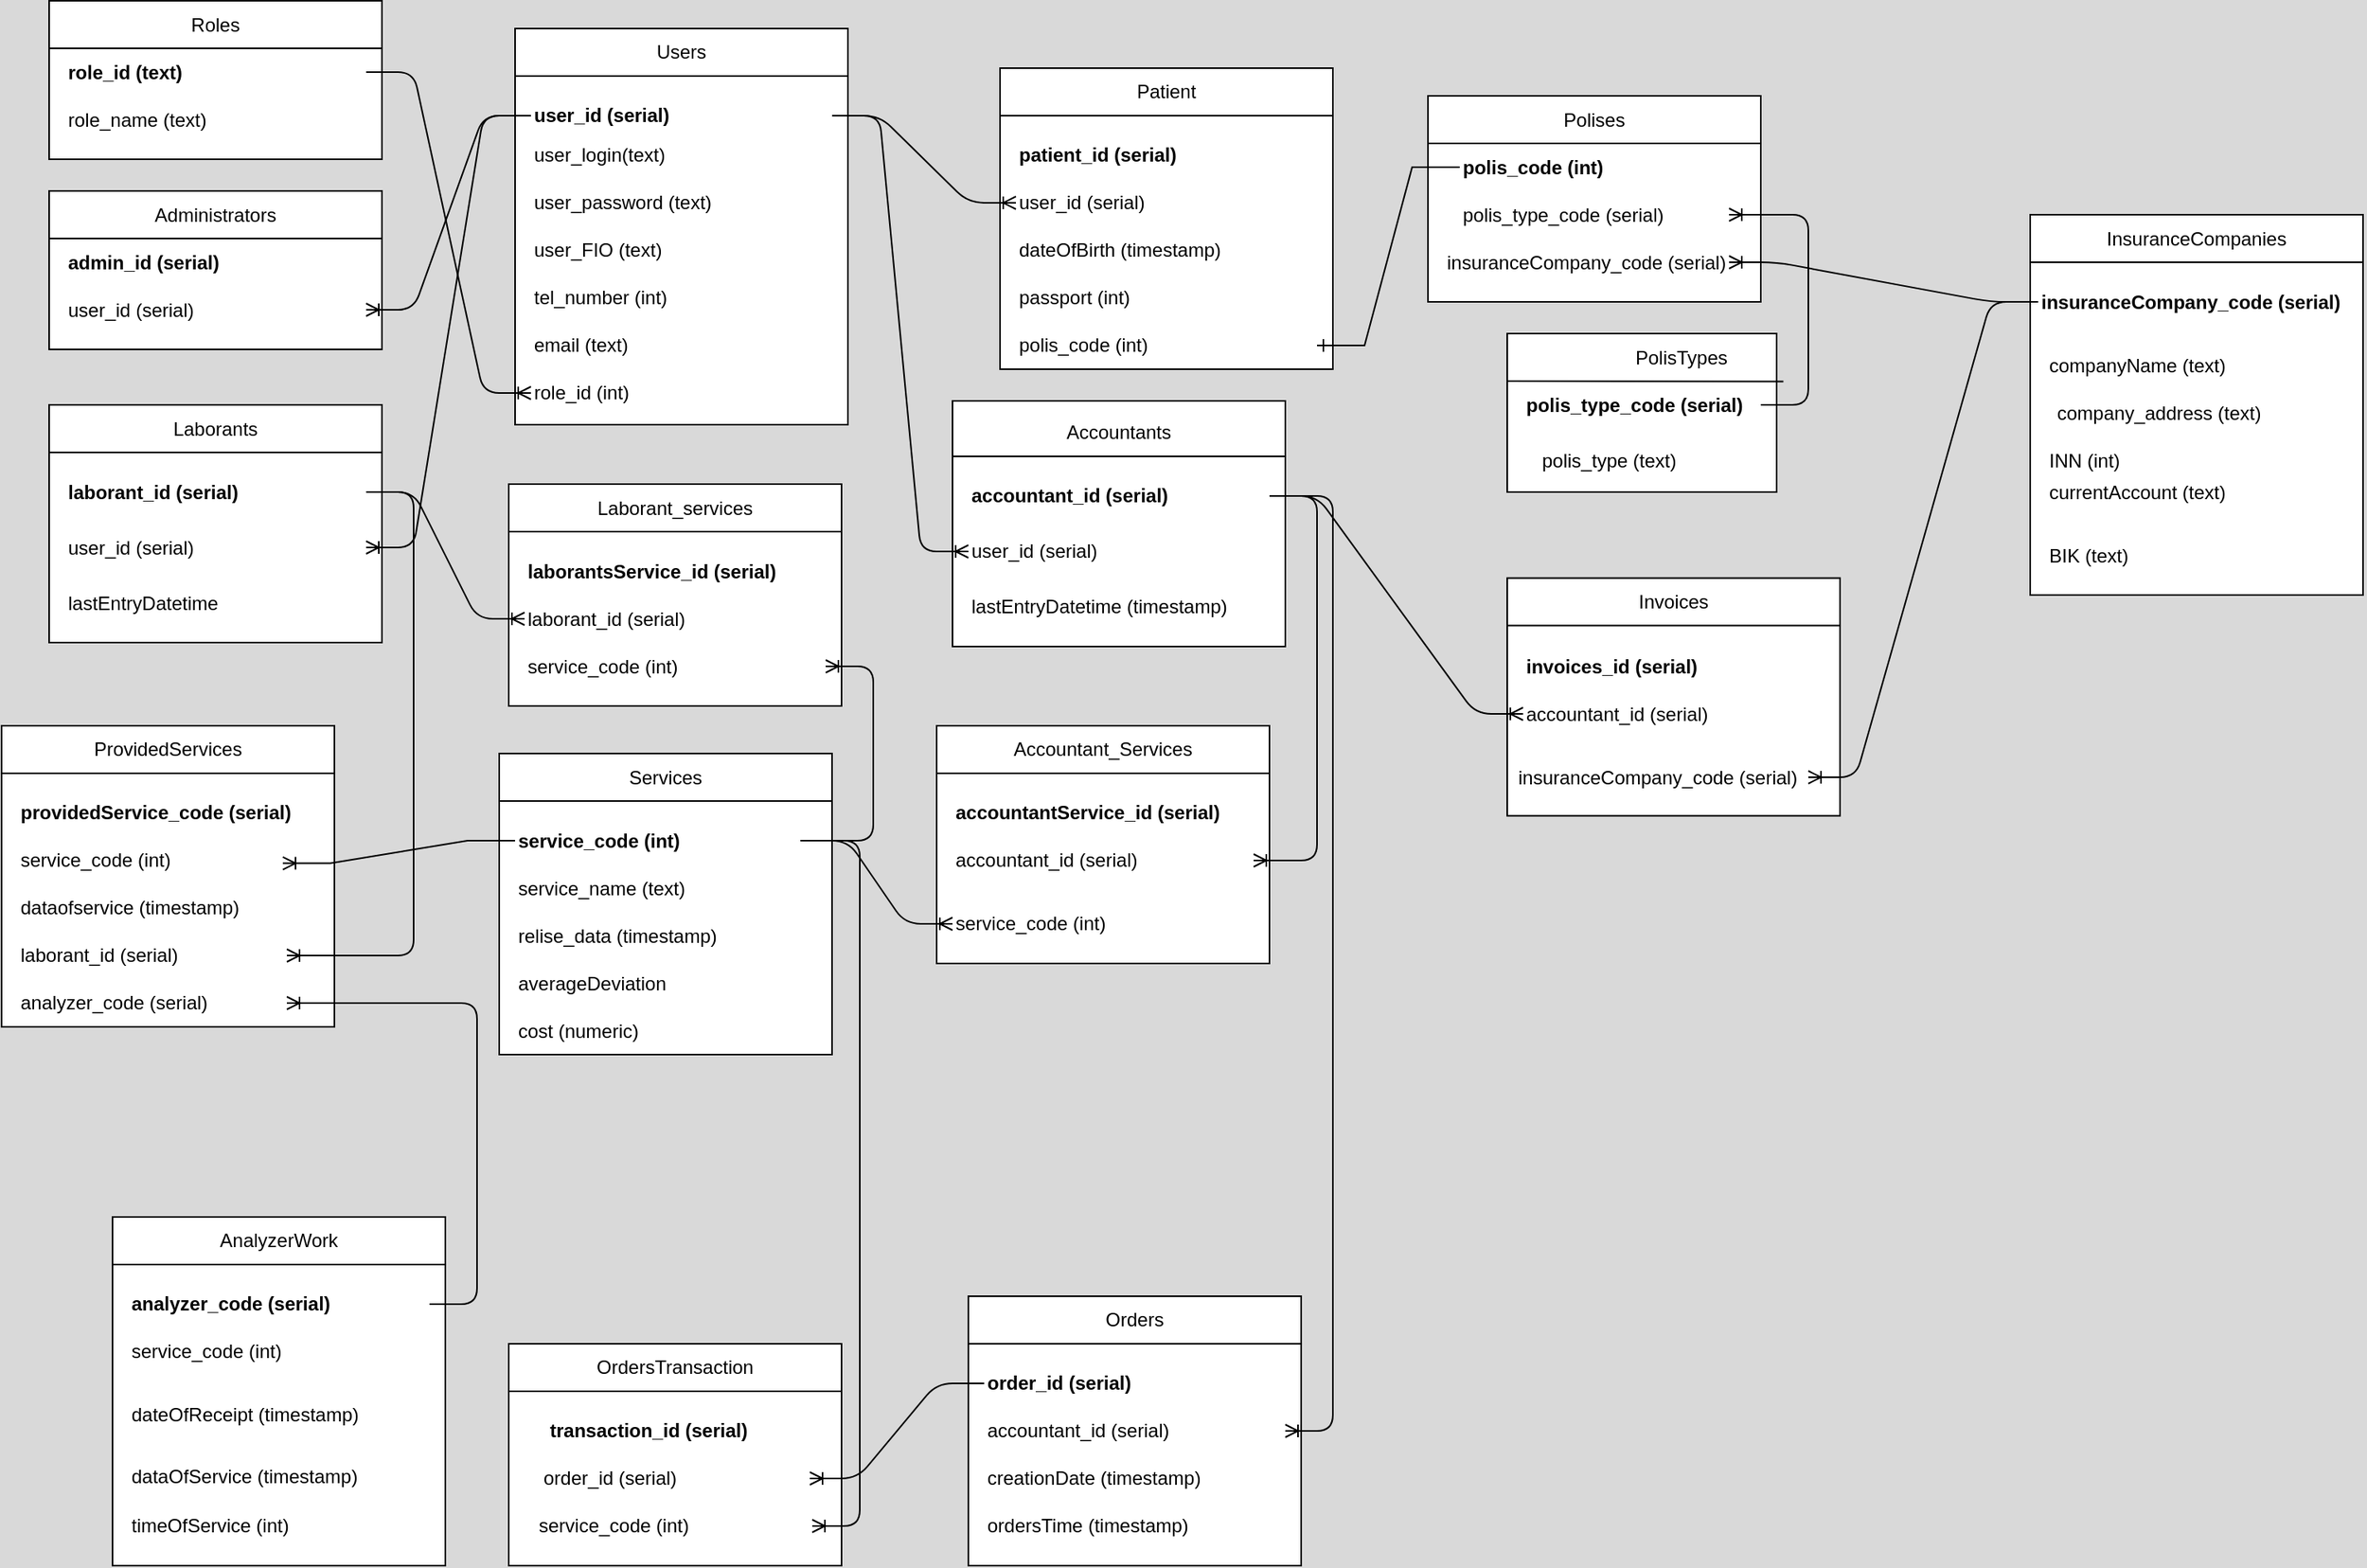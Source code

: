<mxfile version="24.8.0">
  <diagram name="Страница — 1" id="EjCSLHkqZ8Gr7GZIRiUM">
    <mxGraphModel dx="2093" dy="1782" grid="1" gridSize="10" guides="1" tooltips="1" connect="1" arrows="1" fold="1" page="1" pageScale="1" pageWidth="827" pageHeight="1169" background="#D9D9D9" math="0" shadow="0">
      <root>
        <mxCell id="0" />
        <mxCell id="1" parent="0" />
        <mxCell id="ssqMvPT_EmWD87mpk3u1-13" value="" style="rounded=0;whiteSpace=wrap;html=1;labelBackgroundColor=none;" parent="1" vertex="1">
          <mxGeometry x="344" y="270" width="210" height="250" as="geometry" />
        </mxCell>
        <mxCell id="ssqMvPT_EmWD87mpk3u1-14" value="&lt;b&gt;user_id (serial)&lt;/b&gt;" style="text;strokeColor=none;align=left;fillColor=none;html=1;verticalAlign=middle;whiteSpace=wrap;rounded=0;labelBackgroundColor=none;" parent="1" vertex="1">
          <mxGeometry x="354" y="310" width="190" height="30" as="geometry" />
        </mxCell>
        <mxCell id="ssqMvPT_EmWD87mpk3u1-15" value="Users" style="text;strokeColor=none;align=center;fillColor=none;html=1;verticalAlign=middle;whiteSpace=wrap;rounded=0;labelBackgroundColor=none;" parent="1" vertex="1">
          <mxGeometry x="344" y="270" width="210" height="30" as="geometry" />
        </mxCell>
        <mxCell id="ssqMvPT_EmWD87mpk3u1-16" value="user_FIO (text)" style="text;strokeColor=none;align=left;fillColor=none;html=1;verticalAlign=middle;whiteSpace=wrap;rounded=0;labelBackgroundColor=none;" parent="1" vertex="1">
          <mxGeometry x="354" y="395" width="190" height="30" as="geometry" />
        </mxCell>
        <mxCell id="ssqMvPT_EmWD87mpk3u1-18" value="" style="endArrow=none;html=1;rounded=0;exitX=0;exitY=1;exitDx=0;exitDy=0;entryX=1;entryY=1;entryDx=0;entryDy=0;labelBackgroundColor=none;fontColor=default;" parent="1" source="ssqMvPT_EmWD87mpk3u1-15" target="ssqMvPT_EmWD87mpk3u1-15" edge="1">
          <mxGeometry width="50" height="50" relative="1" as="geometry">
            <mxPoint x="424" y="330" as="sourcePoint" />
            <mxPoint x="474" y="280" as="targetPoint" />
          </mxGeometry>
        </mxCell>
        <mxCell id="ssqMvPT_EmWD87mpk3u1-19" value="tel_number (int)" style="text;strokeColor=none;align=left;fillColor=none;html=1;verticalAlign=middle;whiteSpace=wrap;rounded=0;labelBackgroundColor=none;" parent="1" vertex="1">
          <mxGeometry x="354" y="425" width="190" height="30" as="geometry" />
        </mxCell>
        <mxCell id="ssqMvPT_EmWD87mpk3u1-20" value="email (text)" style="text;strokeColor=none;align=left;fillColor=none;html=1;verticalAlign=middle;whiteSpace=wrap;rounded=0;labelBackgroundColor=none;" parent="1" vertex="1">
          <mxGeometry x="354" y="455" width="190" height="30" as="geometry" />
        </mxCell>
        <mxCell id="ssqMvPT_EmWD87mpk3u1-21" value="user_password (text)" style="text;strokeColor=none;align=left;fillColor=none;html=1;verticalAlign=middle;whiteSpace=wrap;rounded=0;labelBackgroundColor=none;" parent="1" vertex="1">
          <mxGeometry x="354" y="364.5" width="190" height="30" as="geometry" />
        </mxCell>
        <mxCell id="ssqMvPT_EmWD87mpk3u1-22" value="role_id (int)" style="text;strokeColor=none;align=left;fillColor=none;html=1;verticalAlign=middle;whiteSpace=wrap;rounded=0;labelBackgroundColor=none;" parent="1" vertex="1">
          <mxGeometry x="354" y="485" width="190" height="30" as="geometry" />
        </mxCell>
        <mxCell id="ssqMvPT_EmWD87mpk3u1-40" value="" style="rounded=0;whiteSpace=wrap;html=1;labelBackgroundColor=none;" parent="1" vertex="1">
          <mxGeometry x="50" y="372.5" width="210" height="100" as="geometry" />
        </mxCell>
        <mxCell id="ssqMvPT_EmWD87mpk3u1-41" value="&lt;b&gt;admin_id (serial)&lt;/b&gt;" style="text;strokeColor=none;align=left;fillColor=none;html=1;verticalAlign=middle;whiteSpace=wrap;rounded=0;labelBackgroundColor=none;" parent="1" vertex="1">
          <mxGeometry x="60" y="402.5" width="190" height="30" as="geometry" />
        </mxCell>
        <mxCell id="ssqMvPT_EmWD87mpk3u1-42" value="Administrators" style="text;strokeColor=none;align=center;fillColor=none;html=1;verticalAlign=middle;whiteSpace=wrap;rounded=0;labelBackgroundColor=none;" parent="1" vertex="1">
          <mxGeometry x="50" y="372.5" width="210" height="30" as="geometry" />
        </mxCell>
        <mxCell id="ssqMvPT_EmWD87mpk3u1-43" value="" style="endArrow=none;html=1;rounded=0;exitX=0;exitY=1;exitDx=0;exitDy=0;entryX=1;entryY=1;entryDx=0;entryDy=0;labelBackgroundColor=none;fontColor=default;" parent="1" source="ssqMvPT_EmWD87mpk3u1-42" target="ssqMvPT_EmWD87mpk3u1-42" edge="1">
          <mxGeometry width="50" height="50" relative="1" as="geometry">
            <mxPoint x="130" y="432.5" as="sourcePoint" />
            <mxPoint x="180" y="382.5" as="targetPoint" />
          </mxGeometry>
        </mxCell>
        <mxCell id="ssqMvPT_EmWD87mpk3u1-47" value="" style="rounded=0;whiteSpace=wrap;html=1;labelBackgroundColor=none;" parent="1" vertex="1">
          <mxGeometry x="920" y="312.5" width="210" height="130" as="geometry" />
        </mxCell>
        <mxCell id="ssqMvPT_EmWD87mpk3u1-48" value="&lt;b&gt;polis_code (int)&lt;/b&gt;" style="text;strokeColor=none;align=left;fillColor=none;html=1;verticalAlign=middle;whiteSpace=wrap;rounded=0;labelBackgroundColor=none;" parent="1" vertex="1">
          <mxGeometry x="940" y="342.5" width="190" height="30" as="geometry" />
        </mxCell>
        <mxCell id="ssqMvPT_EmWD87mpk3u1-49" value="Polises" style="text;strokeColor=none;align=center;fillColor=none;html=1;verticalAlign=middle;whiteSpace=wrap;rounded=0;labelBackgroundColor=none;" parent="1" vertex="1">
          <mxGeometry x="920" y="312.5" width="210" height="30" as="geometry" />
        </mxCell>
        <mxCell id="ssqMvPT_EmWD87mpk3u1-50" value="" style="endArrow=none;html=1;rounded=0;exitX=0;exitY=1;exitDx=0;exitDy=0;entryX=1;entryY=1;entryDx=0;entryDy=0;labelBackgroundColor=none;fontColor=default;" parent="1" edge="1">
          <mxGeometry width="50" height="50" relative="1" as="geometry">
            <mxPoint x="920" y="342.5" as="sourcePoint" />
            <mxPoint x="1130" y="342.5" as="targetPoint" />
          </mxGeometry>
        </mxCell>
        <mxCell id="ssqMvPT_EmWD87mpk3u1-51" value="polis_type_code (serial)" style="text;strokeColor=none;align=left;fillColor=none;html=1;verticalAlign=middle;whiteSpace=wrap;rounded=0;labelBackgroundColor=none;" parent="1" vertex="1">
          <mxGeometry x="940" y="372.5" width="170" height="30" as="geometry" />
        </mxCell>
        <mxCell id="ssqMvPT_EmWD87mpk3u1-52" value="insuranceCompany_code (serial)" style="text;strokeColor=none;align=left;fillColor=none;html=1;verticalAlign=middle;whiteSpace=wrap;rounded=0;labelBackgroundColor=none;" parent="1" vertex="1">
          <mxGeometry x="930" y="402.5" width="180" height="30" as="geometry" />
        </mxCell>
        <mxCell id="ssqMvPT_EmWD87mpk3u1-54" value="" style="rounded=0;whiteSpace=wrap;html=1;labelBackgroundColor=none;" parent="1" vertex="1">
          <mxGeometry x="970" y="462.5" width="170" height="100" as="geometry" />
        </mxCell>
        <mxCell id="ssqMvPT_EmWD87mpk3u1-55" value="PolisTypes" style="text;strokeColor=none;align=center;fillColor=none;html=1;verticalAlign=middle;whiteSpace=wrap;rounded=0;labelBackgroundColor=none;" parent="1" vertex="1">
          <mxGeometry x="970" y="462.5" width="220" height="30" as="geometry" />
        </mxCell>
        <mxCell id="ssqMvPT_EmWD87mpk3u1-56" value="" style="endArrow=none;html=1;rounded=0;exitX=0;exitY=1;exitDx=0;exitDy=0;entryX=0.792;entryY=1.009;entryDx=0;entryDy=0;labelBackgroundColor=none;fontColor=default;entryPerimeter=0;" parent="1" target="ssqMvPT_EmWD87mpk3u1-55" edge="1">
          <mxGeometry width="50" height="50" relative="1" as="geometry">
            <mxPoint x="970" y="492.5" as="sourcePoint" />
            <mxPoint x="1180" y="492.5" as="targetPoint" />
          </mxGeometry>
        </mxCell>
        <mxCell id="ssqMvPT_EmWD87mpk3u1-57" value="&lt;b&gt;polis_type_code (serial)&lt;/b&gt;" style="text;strokeColor=none;align=left;fillColor=none;html=1;verticalAlign=middle;whiteSpace=wrap;rounded=0;labelBackgroundColor=none;" parent="1" vertex="1">
          <mxGeometry x="980" y="492.5" width="150" height="30" as="geometry" />
        </mxCell>
        <mxCell id="ssqMvPT_EmWD87mpk3u1-58" value="polis_type (text)" style="text;strokeColor=none;align=left;fillColor=none;html=1;verticalAlign=middle;whiteSpace=wrap;rounded=0;labelBackgroundColor=none;" parent="1" vertex="1">
          <mxGeometry x="990" y="527.5" width="140" height="30" as="geometry" />
        </mxCell>
        <mxCell id="ssqMvPT_EmWD87mpk3u1-59" value="" style="rounded=0;whiteSpace=wrap;html=1;labelBackgroundColor=none;" parent="1" vertex="1">
          <mxGeometry x="1300" y="387.5" width="210" height="240" as="geometry" />
        </mxCell>
        <mxCell id="ssqMvPT_EmWD87mpk3u1-60" value="InsuranceCompanies" style="text;strokeColor=none;align=center;fillColor=none;html=1;verticalAlign=middle;whiteSpace=wrap;rounded=0;labelBackgroundColor=none;" parent="1" vertex="1">
          <mxGeometry x="1300" y="387.5" width="210" height="30" as="geometry" />
        </mxCell>
        <mxCell id="ssqMvPT_EmWD87mpk3u1-61" value="" style="endArrow=none;html=1;rounded=0;exitX=0;exitY=1;exitDx=0;exitDy=0;entryX=1;entryY=1;entryDx=0;entryDy=0;labelBackgroundColor=none;fontColor=default;" parent="1" edge="1">
          <mxGeometry width="50" height="50" relative="1" as="geometry">
            <mxPoint x="1300" y="417.5" as="sourcePoint" />
            <mxPoint x="1510" y="417.5" as="targetPoint" />
          </mxGeometry>
        </mxCell>
        <mxCell id="ssqMvPT_EmWD87mpk3u1-62" value="&lt;b&gt;insuranceCompany_code (serial)&lt;/b&gt;" style="text;strokeColor=none;align=left;fillColor=none;html=1;verticalAlign=middle;whiteSpace=wrap;rounded=0;labelBackgroundColor=none;" parent="1" vertex="1">
          <mxGeometry x="1305" y="427.5" width="200" height="30" as="geometry" />
        </mxCell>
        <mxCell id="ssqMvPT_EmWD87mpk3u1-63" value="companyName&amp;nbsp;(text)" style="text;strokeColor=none;align=left;fillColor=none;html=1;verticalAlign=middle;whiteSpace=wrap;rounded=0;labelBackgroundColor=none;" parent="1" vertex="1">
          <mxGeometry x="1310" y="467.5" width="190" height="30" as="geometry" />
        </mxCell>
        <mxCell id="ssqMvPT_EmWD87mpk3u1-64" value="company_address&amp;nbsp;(text)" style="text;strokeColor=none;align=left;fillColor=none;html=1;verticalAlign=middle;whiteSpace=wrap;rounded=0;labelBackgroundColor=none;" parent="1" vertex="1">
          <mxGeometry x="1315" y="497.5" width="190" height="30" as="geometry" />
        </mxCell>
        <mxCell id="ssqMvPT_EmWD87mpk3u1-65" value="INN&amp;nbsp;(int)" style="text;strokeColor=none;align=left;fillColor=none;html=1;verticalAlign=middle;whiteSpace=wrap;rounded=0;labelBackgroundColor=none;" parent="1" vertex="1">
          <mxGeometry x="1310" y="527.5" width="190" height="30" as="geometry" />
        </mxCell>
        <mxCell id="ssqMvPT_EmWD87mpk3u1-66" value="currentAccount (text)" style="text;strokeColor=none;align=left;fillColor=none;html=1;verticalAlign=middle;whiteSpace=wrap;rounded=0;labelBackgroundColor=none;" parent="1" vertex="1">
          <mxGeometry x="1310" y="547.5" width="190" height="30" as="geometry" />
        </mxCell>
        <mxCell id="ssqMvPT_EmWD87mpk3u1-67" value="BIK&amp;nbsp;(text)" style="text;strokeColor=none;align=left;fillColor=none;html=1;verticalAlign=middle;whiteSpace=wrap;rounded=0;labelBackgroundColor=none;" parent="1" vertex="1">
          <mxGeometry x="1310" y="587.5" width="190" height="30" as="geometry" />
        </mxCell>
        <mxCell id="ssqMvPT_EmWD87mpk3u1-68" value="" style="rounded=0;whiteSpace=wrap;html=1;labelBackgroundColor=none;" parent="1" vertex="1">
          <mxGeometry x="90" y="1020" width="210" height="220" as="geometry" />
        </mxCell>
        <mxCell id="ssqMvPT_EmWD87mpk3u1-69" value="AnalyzerWork" style="text;strokeColor=none;align=center;fillColor=none;html=1;verticalAlign=middle;whiteSpace=wrap;rounded=0;labelBackgroundColor=none;" parent="1" vertex="1">
          <mxGeometry x="90" y="1020" width="210" height="30" as="geometry" />
        </mxCell>
        <mxCell id="ssqMvPT_EmWD87mpk3u1-70" value="" style="endArrow=none;html=1;rounded=0;exitX=0;exitY=1;exitDx=0;exitDy=0;entryX=1;entryY=1;entryDx=0;entryDy=0;labelBackgroundColor=none;fontColor=default;" parent="1" edge="1">
          <mxGeometry width="50" height="50" relative="1" as="geometry">
            <mxPoint x="90.0" y="1050" as="sourcePoint" />
            <mxPoint x="300" y="1050" as="targetPoint" />
          </mxGeometry>
        </mxCell>
        <mxCell id="ssqMvPT_EmWD87mpk3u1-71" value="&lt;b&gt;analyzer_code&amp;nbsp;(serial)&lt;/b&gt;" style="text;strokeColor=none;align=left;fillColor=none;html=1;verticalAlign=middle;whiteSpace=wrap;rounded=0;labelBackgroundColor=none;" parent="1" vertex="1">
          <mxGeometry x="100" y="1060" width="190" height="30" as="geometry" />
        </mxCell>
        <mxCell id="ssqMvPT_EmWD87mpk3u1-73" value="dateOfReceipt (timestamp)" style="text;strokeColor=none;align=left;fillColor=none;html=1;verticalAlign=middle;whiteSpace=wrap;rounded=0;labelBackgroundColor=none;" parent="1" vertex="1">
          <mxGeometry x="100" y="1130" width="190" height="30" as="geometry" />
        </mxCell>
        <mxCell id="ssqMvPT_EmWD87mpk3u1-74" value="dataOfService (timestamp)" style="text;strokeColor=none;align=left;fillColor=none;html=1;verticalAlign=middle;whiteSpace=wrap;rounded=0;labelBackgroundColor=none;" parent="1" vertex="1">
          <mxGeometry x="100" y="1169" width="190" height="30" as="geometry" />
        </mxCell>
        <mxCell id="ssqMvPT_EmWD87mpk3u1-75" value="timeOfService (int)" style="text;strokeColor=none;align=left;fillColor=none;html=1;verticalAlign=middle;whiteSpace=wrap;rounded=0;labelBackgroundColor=none;" parent="1" vertex="1">
          <mxGeometry x="100" y="1200" width="190" height="30" as="geometry" />
        </mxCell>
        <mxCell id="ssqMvPT_EmWD87mpk3u1-77" value="" style="rounded=0;whiteSpace=wrap;html=1;labelBackgroundColor=none;" parent="1" vertex="1">
          <mxGeometry x="50" y="507.5" width="210" height="150" as="geometry" />
        </mxCell>
        <mxCell id="ssqMvPT_EmWD87mpk3u1-78" value="Laborants" style="text;strokeColor=none;align=center;fillColor=none;html=1;verticalAlign=middle;whiteSpace=wrap;rounded=0;labelBackgroundColor=none;" parent="1" vertex="1">
          <mxGeometry x="50" y="507.5" width="210" height="30" as="geometry" />
        </mxCell>
        <mxCell id="ssqMvPT_EmWD87mpk3u1-79" value="" style="endArrow=none;html=1;rounded=0;exitX=0;exitY=1;exitDx=0;exitDy=0;entryX=1;entryY=1;entryDx=0;entryDy=0;labelBackgroundColor=none;fontColor=default;" parent="1" edge="1">
          <mxGeometry width="50" height="50" relative="1" as="geometry">
            <mxPoint x="50.0" y="537.5" as="sourcePoint" />
            <mxPoint x="260.0" y="537.5" as="targetPoint" />
          </mxGeometry>
        </mxCell>
        <mxCell id="ssqMvPT_EmWD87mpk3u1-80" value="user_id (serial)" style="text;strokeColor=none;align=left;fillColor=none;html=1;verticalAlign=middle;whiteSpace=wrap;rounded=0;labelBackgroundColor=none;" parent="1" vertex="1">
          <mxGeometry x="60" y="582.5" width="190" height="30" as="geometry" />
        </mxCell>
        <mxCell id="ssqMvPT_EmWD87mpk3u1-81" value="lastEntryDatetime" style="text;strokeColor=none;align=left;fillColor=none;html=1;verticalAlign=middle;whiteSpace=wrap;rounded=0;labelBackgroundColor=none;" parent="1" vertex="1">
          <mxGeometry x="60" y="617.5" width="190" height="30" as="geometry" />
        </mxCell>
        <mxCell id="ssqMvPT_EmWD87mpk3u1-85" value="&lt;b&gt;laborant_id (serial)&lt;/b&gt;" style="text;strokeColor=none;align=left;fillColor=none;html=1;verticalAlign=middle;whiteSpace=wrap;rounded=0;labelBackgroundColor=none;" parent="1" vertex="1">
          <mxGeometry x="60" y="547.5" width="190" height="30" as="geometry" />
        </mxCell>
        <mxCell id="ssqMvPT_EmWD87mpk3u1-86" value="" style="rounded=0;whiteSpace=wrap;html=1;labelBackgroundColor=none;" parent="1" vertex="1">
          <mxGeometry x="650" y="295" width="210" height="190" as="geometry" />
        </mxCell>
        <mxCell id="ssqMvPT_EmWD87mpk3u1-87" value="user_id (serial)" style="text;strokeColor=none;align=left;fillColor=none;html=1;verticalAlign=middle;whiteSpace=wrap;rounded=0;labelBackgroundColor=none;" parent="1" vertex="1">
          <mxGeometry x="660" y="365" width="190" height="30" as="geometry" />
        </mxCell>
        <mxCell id="ssqMvPT_EmWD87mpk3u1-88" value="Patient" style="text;strokeColor=none;align=center;fillColor=none;html=1;verticalAlign=middle;whiteSpace=wrap;rounded=0;labelBackgroundColor=none;" parent="1" vertex="1">
          <mxGeometry x="650" y="295" width="210" height="30" as="geometry" />
        </mxCell>
        <mxCell id="ssqMvPT_EmWD87mpk3u1-89" value="" style="endArrow=none;html=1;rounded=0;exitX=0;exitY=1;exitDx=0;exitDy=0;entryX=1;entryY=1;entryDx=0;entryDy=0;labelBackgroundColor=none;fontColor=default;" parent="1" source="ssqMvPT_EmWD87mpk3u1-88" target="ssqMvPT_EmWD87mpk3u1-88" edge="1">
          <mxGeometry width="50" height="50" relative="1" as="geometry">
            <mxPoint x="730" y="355" as="sourcePoint" />
            <mxPoint x="780" y="305" as="targetPoint" />
          </mxGeometry>
        </mxCell>
        <mxCell id="ssqMvPT_EmWD87mpk3u1-90" value="dateOfBirth (timestamp)" style="text;strokeColor=none;align=left;fillColor=none;html=1;verticalAlign=middle;whiteSpace=wrap;rounded=0;labelBackgroundColor=none;" parent="1" vertex="1">
          <mxGeometry x="660" y="395" width="190" height="30" as="geometry" />
        </mxCell>
        <mxCell id="ssqMvPT_EmWD87mpk3u1-91" value="passport (int)" style="text;strokeColor=none;align=left;fillColor=none;html=1;verticalAlign=middle;whiteSpace=wrap;rounded=0;labelBackgroundColor=none;" parent="1" vertex="1">
          <mxGeometry x="660" y="425" width="190" height="30" as="geometry" />
        </mxCell>
        <mxCell id="ssqMvPT_EmWD87mpk3u1-92" value="polis_code (int)" style="text;strokeColor=none;align=left;fillColor=none;html=1;verticalAlign=middle;whiteSpace=wrap;rounded=0;labelBackgroundColor=none;" parent="1" vertex="1">
          <mxGeometry x="660" y="455" width="190" height="30" as="geometry" />
        </mxCell>
        <mxCell id="ssqMvPT_EmWD87mpk3u1-93" value="&lt;b&gt;patient_id (serial)&lt;/b&gt;" style="text;strokeColor=none;align=left;fillColor=none;html=1;verticalAlign=middle;whiteSpace=wrap;rounded=0;labelBackgroundColor=none;" parent="1" vertex="1">
          <mxGeometry x="660" y="335" width="190" height="30" as="geometry" />
        </mxCell>
        <mxCell id="ssqMvPT_EmWD87mpk3u1-94" value="" style="rounded=0;whiteSpace=wrap;html=1;labelBackgroundColor=none;" parent="1" vertex="1">
          <mxGeometry x="334" y="727.5" width="210" height="190" as="geometry" />
        </mxCell>
        <mxCell id="ssqMvPT_EmWD87mpk3u1-95" value="service_name (text)" style="text;strokeColor=none;align=left;fillColor=none;html=1;verticalAlign=middle;whiteSpace=wrap;rounded=0;labelBackgroundColor=none;" parent="1" vertex="1">
          <mxGeometry x="344" y="797.5" width="190" height="30" as="geometry" />
        </mxCell>
        <mxCell id="ssqMvPT_EmWD87mpk3u1-96" value="Services" style="text;strokeColor=none;align=center;fillColor=none;html=1;verticalAlign=middle;whiteSpace=wrap;rounded=0;labelBackgroundColor=none;" parent="1" vertex="1">
          <mxGeometry x="334" y="727.5" width="210" height="30" as="geometry" />
        </mxCell>
        <mxCell id="ssqMvPT_EmWD87mpk3u1-97" value="" style="endArrow=none;html=1;rounded=0;exitX=0;exitY=1;exitDx=0;exitDy=0;entryX=1;entryY=1;entryDx=0;entryDy=0;labelBackgroundColor=none;fontColor=default;" parent="1" source="ssqMvPT_EmWD87mpk3u1-96" target="ssqMvPT_EmWD87mpk3u1-96" edge="1">
          <mxGeometry width="50" height="50" relative="1" as="geometry">
            <mxPoint x="414" y="787.5" as="sourcePoint" />
            <mxPoint x="464" y="737.5" as="targetPoint" />
          </mxGeometry>
        </mxCell>
        <mxCell id="ssqMvPT_EmWD87mpk3u1-98" value="relise_data&amp;nbsp;(timestamp)" style="text;strokeColor=none;align=left;fillColor=none;html=1;verticalAlign=middle;whiteSpace=wrap;rounded=0;labelBackgroundColor=none;" parent="1" vertex="1">
          <mxGeometry x="344" y="827.5" width="190" height="30" as="geometry" />
        </mxCell>
        <mxCell id="ssqMvPT_EmWD87mpk3u1-99" value="averageDeviation" style="text;strokeColor=none;align=left;fillColor=none;html=1;verticalAlign=middle;whiteSpace=wrap;rounded=0;labelBackgroundColor=none;" parent="1" vertex="1">
          <mxGeometry x="344" y="857.5" width="190" height="30" as="geometry" />
        </mxCell>
        <mxCell id="ssqMvPT_EmWD87mpk3u1-100" value="cost (numeric)" style="text;strokeColor=none;align=left;fillColor=none;html=1;verticalAlign=middle;whiteSpace=wrap;rounded=0;labelBackgroundColor=none;" parent="1" vertex="1">
          <mxGeometry x="344" y="887.5" width="190" height="30" as="geometry" />
        </mxCell>
        <mxCell id="ssqMvPT_EmWD87mpk3u1-101" value="&lt;b&gt;service_code (int)&lt;/b&gt;" style="text;strokeColor=none;align=left;fillColor=none;html=1;verticalAlign=middle;whiteSpace=wrap;rounded=0;labelBackgroundColor=none;" parent="1" vertex="1">
          <mxGeometry x="344" y="767.5" width="180" height="30" as="geometry" />
        </mxCell>
        <mxCell id="ssqMvPT_EmWD87mpk3u1-102" value="" style="rounded=0;whiteSpace=wrap;html=1;labelBackgroundColor=none;" parent="1" vertex="1">
          <mxGeometry x="20" y="710" width="210" height="190" as="geometry" />
        </mxCell>
        <mxCell id="ssqMvPT_EmWD87mpk3u1-103" value="service_code (int)" style="text;strokeColor=none;align=left;fillColor=none;html=1;verticalAlign=middle;whiteSpace=wrap;rounded=0;labelBackgroundColor=none;" parent="1" vertex="1">
          <mxGeometry x="30" y="780" width="170" height="30" as="geometry" />
        </mxCell>
        <mxCell id="ssqMvPT_EmWD87mpk3u1-104" value="ProvidedServices" style="text;strokeColor=none;align=center;fillColor=none;html=1;verticalAlign=middle;whiteSpace=wrap;rounded=0;labelBackgroundColor=none;" parent="1" vertex="1">
          <mxGeometry x="20" y="710" width="210" height="30" as="geometry" />
        </mxCell>
        <mxCell id="ssqMvPT_EmWD87mpk3u1-105" value="" style="endArrow=none;html=1;rounded=0;exitX=0;exitY=1;exitDx=0;exitDy=0;entryX=1;entryY=1;entryDx=0;entryDy=0;labelBackgroundColor=none;fontColor=default;" parent="1" source="ssqMvPT_EmWD87mpk3u1-104" target="ssqMvPT_EmWD87mpk3u1-104" edge="1">
          <mxGeometry width="50" height="50" relative="1" as="geometry">
            <mxPoint x="100" y="770" as="sourcePoint" />
            <mxPoint x="150" y="720" as="targetPoint" />
          </mxGeometry>
        </mxCell>
        <mxCell id="ssqMvPT_EmWD87mpk3u1-106" value="dataofservice (timestamp)" style="text;strokeColor=none;align=left;fillColor=none;html=1;verticalAlign=middle;whiteSpace=wrap;rounded=0;labelBackgroundColor=none;" parent="1" vertex="1">
          <mxGeometry x="30" y="810" width="190" height="30" as="geometry" />
        </mxCell>
        <mxCell id="ssqMvPT_EmWD87mpk3u1-107" value="laborant_id (serial)" style="text;strokeColor=none;align=left;fillColor=none;html=1;verticalAlign=middle;whiteSpace=wrap;rounded=0;labelBackgroundColor=none;" parent="1" vertex="1">
          <mxGeometry x="30" y="840" width="170" height="30" as="geometry" />
        </mxCell>
        <mxCell id="ssqMvPT_EmWD87mpk3u1-109" value="&lt;b&gt;providedService_code (serial)&lt;/b&gt;" style="text;strokeColor=none;align=left;fillColor=none;html=1;verticalAlign=middle;whiteSpace=wrap;rounded=0;labelBackgroundColor=none;" parent="1" vertex="1">
          <mxGeometry x="30" y="750" width="190" height="30" as="geometry" />
        </mxCell>
        <mxCell id="ssqMvPT_EmWD87mpk3u1-110" value="" style="rounded=0;whiteSpace=wrap;html=1;labelBackgroundColor=none;" parent="1" vertex="1">
          <mxGeometry x="610" y="710" width="210" height="150" as="geometry" />
        </mxCell>
        <mxCell id="ssqMvPT_EmWD87mpk3u1-111" value="accountant_id (serial)" style="text;strokeColor=none;align=left;fillColor=none;html=1;verticalAlign=middle;whiteSpace=wrap;rounded=0;labelBackgroundColor=none;" parent="1" vertex="1">
          <mxGeometry x="620" y="780" width="190" height="30" as="geometry" />
        </mxCell>
        <mxCell id="ssqMvPT_EmWD87mpk3u1-112" value="Accountant_Services" style="text;strokeColor=none;align=center;fillColor=none;html=1;verticalAlign=middle;whiteSpace=wrap;rounded=0;labelBackgroundColor=none;" parent="1" vertex="1">
          <mxGeometry x="610" y="710" width="210" height="30" as="geometry" />
        </mxCell>
        <mxCell id="ssqMvPT_EmWD87mpk3u1-113" value="" style="endArrow=none;html=1;rounded=0;exitX=0;exitY=1;exitDx=0;exitDy=0;entryX=1;entryY=1;entryDx=0;entryDy=0;labelBackgroundColor=none;fontColor=default;" parent="1" source="ssqMvPT_EmWD87mpk3u1-112" target="ssqMvPT_EmWD87mpk3u1-112" edge="1">
          <mxGeometry width="50" height="50" relative="1" as="geometry">
            <mxPoint x="690" y="770" as="sourcePoint" />
            <mxPoint x="740" y="720" as="targetPoint" />
          </mxGeometry>
        </mxCell>
        <mxCell id="ssqMvPT_EmWD87mpk3u1-115" value="service_code (int)" style="text;strokeColor=none;align=left;fillColor=none;html=1;verticalAlign=middle;whiteSpace=wrap;rounded=0;labelBackgroundColor=none;" parent="1" vertex="1">
          <mxGeometry x="620" y="820" width="190" height="30" as="geometry" />
        </mxCell>
        <mxCell id="ssqMvPT_EmWD87mpk3u1-117" value="&lt;b&gt;accountantService_id (serial)&lt;/b&gt;" style="text;strokeColor=none;align=left;fillColor=none;html=1;verticalAlign=middle;whiteSpace=wrap;rounded=0;labelBackgroundColor=none;" parent="1" vertex="1">
          <mxGeometry x="620" y="750" width="190" height="30" as="geometry" />
        </mxCell>
        <mxCell id="ssqMvPT_EmWD87mpk3u1-118" value="" style="rounded=0;whiteSpace=wrap;html=1;labelBackgroundColor=none;" parent="1" vertex="1">
          <mxGeometry x="630" y="1070" width="210" height="170" as="geometry" />
        </mxCell>
        <mxCell id="ssqMvPT_EmWD87mpk3u1-119" value="accountant_id (serial)" style="text;strokeColor=none;align=left;fillColor=none;html=1;verticalAlign=middle;whiteSpace=wrap;rounded=0;labelBackgroundColor=none;" parent="1" vertex="1">
          <mxGeometry x="640" y="1140" width="190" height="30" as="geometry" />
        </mxCell>
        <mxCell id="ssqMvPT_EmWD87mpk3u1-120" value="Orders" style="text;strokeColor=none;align=center;fillColor=none;html=1;verticalAlign=middle;whiteSpace=wrap;rounded=0;labelBackgroundColor=none;" parent="1" vertex="1">
          <mxGeometry x="630" y="1070" width="210" height="30" as="geometry" />
        </mxCell>
        <mxCell id="ssqMvPT_EmWD87mpk3u1-121" value="" style="endArrow=none;html=1;rounded=0;exitX=0;exitY=1;exitDx=0;exitDy=0;entryX=1;entryY=1;entryDx=0;entryDy=0;labelBackgroundColor=none;fontColor=default;" parent="1" source="ssqMvPT_EmWD87mpk3u1-120" target="ssqMvPT_EmWD87mpk3u1-120" edge="1">
          <mxGeometry width="50" height="50" relative="1" as="geometry">
            <mxPoint x="710" y="1130" as="sourcePoint" />
            <mxPoint x="760" y="1080" as="targetPoint" />
          </mxGeometry>
        </mxCell>
        <mxCell id="ssqMvPT_EmWD87mpk3u1-122" value="creationDate (timestamp)" style="text;strokeColor=none;align=left;fillColor=none;html=1;verticalAlign=middle;whiteSpace=wrap;rounded=0;labelBackgroundColor=none;" parent="1" vertex="1">
          <mxGeometry x="640" y="1170" width="190" height="30" as="geometry" />
        </mxCell>
        <mxCell id="ssqMvPT_EmWD87mpk3u1-123" value="ordersTime (timestamp)" style="text;strokeColor=none;align=left;fillColor=none;html=1;verticalAlign=middle;whiteSpace=wrap;rounded=0;labelBackgroundColor=none;" parent="1" vertex="1">
          <mxGeometry x="640" y="1200" width="190" height="30" as="geometry" />
        </mxCell>
        <mxCell id="ssqMvPT_EmWD87mpk3u1-124" value="&lt;b&gt;order_id (serial)&lt;/b&gt;" style="text;strokeColor=none;align=left;fillColor=none;html=1;verticalAlign=middle;whiteSpace=wrap;rounded=0;labelBackgroundColor=none;" parent="1" vertex="1">
          <mxGeometry x="640" y="1110" width="190" height="30" as="geometry" />
        </mxCell>
        <mxCell id="ssqMvPT_EmWD87mpk3u1-125" value="" style="rounded=0;whiteSpace=wrap;html=1;labelBackgroundColor=none;" parent="1" vertex="1">
          <mxGeometry x="340" y="557.5" width="210" height="140" as="geometry" />
        </mxCell>
        <mxCell id="ssqMvPT_EmWD87mpk3u1-126" value="laborant_id (serial)" style="text;strokeColor=none;align=left;fillColor=none;html=1;verticalAlign=middle;whiteSpace=wrap;rounded=0;labelBackgroundColor=none;" parent="1" vertex="1">
          <mxGeometry x="350" y="627.5" width="190" height="30" as="geometry" />
        </mxCell>
        <mxCell id="ssqMvPT_EmWD87mpk3u1-127" value="Laborant_services" style="text;strokeColor=none;align=center;fillColor=none;html=1;verticalAlign=middle;whiteSpace=wrap;rounded=0;labelBackgroundColor=none;" parent="1" vertex="1">
          <mxGeometry x="340" y="557.5" width="210" height="30" as="geometry" />
        </mxCell>
        <mxCell id="ssqMvPT_EmWD87mpk3u1-128" value="" style="endArrow=none;html=1;rounded=0;exitX=0;exitY=1;exitDx=0;exitDy=0;entryX=1;entryY=1;entryDx=0;entryDy=0;labelBackgroundColor=none;fontColor=default;" parent="1" source="ssqMvPT_EmWD87mpk3u1-127" target="ssqMvPT_EmWD87mpk3u1-127" edge="1">
          <mxGeometry width="50" height="50" relative="1" as="geometry">
            <mxPoint x="420" y="617.5" as="sourcePoint" />
            <mxPoint x="470" y="567.5" as="targetPoint" />
          </mxGeometry>
        </mxCell>
        <mxCell id="ssqMvPT_EmWD87mpk3u1-129" value="service_code (int)" style="text;strokeColor=none;align=left;fillColor=none;html=1;verticalAlign=middle;whiteSpace=wrap;rounded=0;labelBackgroundColor=none;" parent="1" vertex="1">
          <mxGeometry x="350" y="657.5" width="190" height="30" as="geometry" />
        </mxCell>
        <mxCell id="ssqMvPT_EmWD87mpk3u1-131" value="&lt;b&gt;laborantsService_id (serial)&lt;/b&gt;" style="text;strokeColor=none;align=left;fillColor=none;html=1;verticalAlign=middle;whiteSpace=wrap;rounded=0;labelBackgroundColor=none;" parent="1" vertex="1">
          <mxGeometry x="350" y="597.5" width="190" height="30" as="geometry" />
        </mxCell>
        <mxCell id="ssqMvPT_EmWD87mpk3u1-132" value="" style="rounded=0;whiteSpace=wrap;html=1;labelBackgroundColor=none;" parent="1" vertex="1">
          <mxGeometry x="340" y="1100" width="210" height="140" as="geometry" />
        </mxCell>
        <mxCell id="ssqMvPT_EmWD87mpk3u1-133" value="order_id (serial)" style="text;strokeColor=none;align=left;fillColor=none;html=1;verticalAlign=middle;whiteSpace=wrap;rounded=0;labelBackgroundColor=none;" parent="1" vertex="1">
          <mxGeometry x="360" y="1170" width="170" height="30" as="geometry" />
        </mxCell>
        <mxCell id="ssqMvPT_EmWD87mpk3u1-134" value="OrdersTransaction" style="text;strokeColor=none;align=center;fillColor=none;html=1;verticalAlign=middle;whiteSpace=wrap;rounded=0;labelBackgroundColor=none;" parent="1" vertex="1">
          <mxGeometry x="340" y="1100" width="210" height="30" as="geometry" />
        </mxCell>
        <mxCell id="ssqMvPT_EmWD87mpk3u1-135" value="" style="endArrow=none;html=1;rounded=0;exitX=0;exitY=1;exitDx=0;exitDy=0;entryX=1;entryY=1;entryDx=0;entryDy=0;labelBackgroundColor=none;fontColor=default;" parent="1" source="ssqMvPT_EmWD87mpk3u1-134" target="ssqMvPT_EmWD87mpk3u1-134" edge="1">
          <mxGeometry width="50" height="50" relative="1" as="geometry">
            <mxPoint x="420" y="1160" as="sourcePoint" />
            <mxPoint x="470" y="1110" as="targetPoint" />
          </mxGeometry>
        </mxCell>
        <mxCell id="ssqMvPT_EmWD87mpk3u1-136" value="service_code (int)" style="text;strokeColor=none;align=left;fillColor=none;html=1;verticalAlign=middle;whiteSpace=wrap;rounded=0;labelBackgroundColor=none;" parent="1" vertex="1">
          <mxGeometry x="356.5" y="1200" width="175" height="30" as="geometry" />
        </mxCell>
        <mxCell id="ssqMvPT_EmWD87mpk3u1-138" value="&lt;b&gt;transaction_id (serial)&lt;/b&gt;" style="text;strokeColor=none;align=left;fillColor=none;html=1;verticalAlign=middle;whiteSpace=wrap;rounded=0;labelBackgroundColor=none;" parent="1" vertex="1">
          <mxGeometry x="364" y="1140" width="170" height="30" as="geometry" />
        </mxCell>
        <mxCell id="ssqMvPT_EmWD87mpk3u1-139" value="" style="rounded=0;whiteSpace=wrap;html=1;movable=1;resizable=1;rotatable=1;deletable=1;editable=1;locked=0;connectable=1;labelBackgroundColor=none;" parent="1" vertex="1">
          <mxGeometry x="620" y="505" width="210" height="155" as="geometry" />
        </mxCell>
        <mxCell id="ssqMvPT_EmWD87mpk3u1-140" value="user_id (serial)" style="text;strokeColor=none;align=left;fillColor=none;html=1;verticalAlign=middle;whiteSpace=wrap;rounded=0;movable=1;resizable=1;rotatable=1;deletable=1;editable=1;locked=0;connectable=1;labelBackgroundColor=none;" parent="1" vertex="1">
          <mxGeometry x="630" y="585" width="190" height="30" as="geometry" />
        </mxCell>
        <mxCell id="ssqMvPT_EmWD87mpk3u1-141" value="Accountants" style="text;strokeColor=none;align=center;fillColor=none;html=1;verticalAlign=middle;whiteSpace=wrap;rounded=0;movable=1;resizable=1;rotatable=1;deletable=1;editable=1;locked=0;connectable=1;labelBackgroundColor=none;" parent="1" vertex="1">
          <mxGeometry x="620" y="510" width="210" height="30" as="geometry" />
        </mxCell>
        <mxCell id="ssqMvPT_EmWD87mpk3u1-142" value="" style="endArrow=none;html=1;rounded=0;exitX=0;exitY=1;exitDx=0;exitDy=0;entryX=1;entryY=1;entryDx=0;entryDy=0;movable=1;resizable=1;rotatable=1;deletable=1;editable=1;locked=0;connectable=1;labelBackgroundColor=none;fontColor=default;" parent="1" source="ssqMvPT_EmWD87mpk3u1-141" target="ssqMvPT_EmWD87mpk3u1-141" edge="1">
          <mxGeometry width="50" height="50" relative="1" as="geometry">
            <mxPoint x="700" y="570" as="sourcePoint" />
            <mxPoint x="750" y="520" as="targetPoint" />
          </mxGeometry>
        </mxCell>
        <mxCell id="ssqMvPT_EmWD87mpk3u1-143" value="lastEntryDatetime (timestamp)" style="text;strokeColor=none;align=left;fillColor=none;html=1;verticalAlign=middle;whiteSpace=wrap;rounded=0;movable=1;resizable=1;rotatable=1;deletable=1;editable=1;locked=0;connectable=1;labelBackgroundColor=none;" parent="1" vertex="1">
          <mxGeometry x="630" y="620" width="190" height="30" as="geometry" />
        </mxCell>
        <mxCell id="ssqMvPT_EmWD87mpk3u1-145" value="&lt;b&gt;accountant_id (serial)&lt;/b&gt;" style="text;strokeColor=none;align=left;fillColor=none;html=1;verticalAlign=middle;whiteSpace=wrap;rounded=0;movable=1;resizable=1;rotatable=1;deletable=1;editable=1;locked=0;connectable=1;labelBackgroundColor=none;" parent="1" vertex="1">
          <mxGeometry x="630" y="550" width="190" height="30" as="geometry" />
        </mxCell>
        <mxCell id="ssqMvPT_EmWD87mpk3u1-146" value="" style="edgeStyle=entityRelationEdgeStyle;fontSize=12;html=1;endArrow=ERoneToMany;rounded=1;jumpSize=45;curved=0;labelBackgroundColor=none;fontColor=default;" parent="1" source="ssqMvPT_EmWD87mpk3u1-14" target="ssqMvPT_EmWD87mpk3u1-87" edge="1">
          <mxGeometry width="100" height="100" relative="1" as="geometry">
            <mxPoint x="800" y="540" as="sourcePoint" />
            <mxPoint x="900" y="440" as="targetPoint" />
          </mxGeometry>
        </mxCell>
        <mxCell id="ssqMvPT_EmWD87mpk3u1-147" value="" style="edgeStyle=entityRelationEdgeStyle;fontSize=12;html=1;endArrow=ERoneToMany;rounded=1;jumpSize=45;curved=0;labelBackgroundColor=none;fontColor=default;" parent="1" source="ssqMvPT_EmWD87mpk3u1-14" target="ssqMvPT_EmWD87mpk3u1-140" edge="1">
          <mxGeometry width="100" height="100" relative="1" as="geometry">
            <mxPoint x="800" y="542.5" as="sourcePoint" />
            <mxPoint x="970" y="840" as="targetPoint" />
            <Array as="points">
              <mxPoint x="1140" y="510" />
              <mxPoint x="1140" y="520" />
            </Array>
          </mxGeometry>
        </mxCell>
        <mxCell id="ssqMvPT_EmWD87mpk3u1-148" value="" style="edgeStyle=entityRelationEdgeStyle;fontSize=12;html=1;endArrow=ERoneToMany;rounded=1;jumpSize=45;curved=0;labelBackgroundColor=none;fontColor=default;" parent="1" source="ssqMvPT_EmWD87mpk3u1-14" target="ssqMvPT_EmWD87mpk3u1-149" edge="1">
          <mxGeometry width="100" height="100" relative="1" as="geometry">
            <mxPoint x="800" y="540" as="sourcePoint" />
            <mxPoint x="720" y="370" as="targetPoint" />
            <Array as="points">
              <mxPoint x="1215" y="475" />
              <mxPoint x="830" y="450" />
              <mxPoint x="855" y="435" />
              <mxPoint x="915" y="365" />
              <mxPoint x="1215" y="485" />
            </Array>
          </mxGeometry>
        </mxCell>
        <mxCell id="ssqMvPT_EmWD87mpk3u1-149" value="user_id (serial)" style="text;strokeColor=none;align=left;fillColor=none;html=1;verticalAlign=middle;whiteSpace=wrap;rounded=0;labelBackgroundColor=none;" parent="1" vertex="1">
          <mxGeometry x="60" y="432.5" width="190" height="30" as="geometry" />
        </mxCell>
        <mxCell id="ssqMvPT_EmWD87mpk3u1-151" value="" style="edgeStyle=entityRelationEdgeStyle;fontSize=12;html=1;endArrow=ERoneToMany;rounded=0;jumpSize=45;entryX=0.985;entryY=0.56;entryDx=0;entryDy=0;exitX=0;exitY=0.5;exitDx=0;exitDy=0;entryPerimeter=0;labelBackgroundColor=none;fontColor=default;" parent="1" source="ssqMvPT_EmWD87mpk3u1-101" target="ssqMvPT_EmWD87mpk3u1-103" edge="1">
          <mxGeometry width="100" height="100" relative="1" as="geometry">
            <mxPoint x="360" y="920" as="sourcePoint" />
            <mxPoint x="300" y="985" as="targetPoint" />
            <Array as="points">
              <mxPoint x="620" y="912.5" />
              <mxPoint x="620" y="922.5" />
            </Array>
          </mxGeometry>
        </mxCell>
        <mxCell id="ssqMvPT_EmWD87mpk3u1-152" value="" style="edgeStyle=entityRelationEdgeStyle;fontSize=12;html=1;endArrow=ERoneToMany;rounded=1;jumpSize=45;curved=0;labelBackgroundColor=none;fontColor=default;" parent="1" source="ssqMvPT_EmWD87mpk3u1-85" target="ssqMvPT_EmWD87mpk3u1-107" edge="1">
          <mxGeometry width="100" height="100" relative="1" as="geometry">
            <mxPoint x="280" y="637.5" as="sourcePoint" />
            <mxPoint x="150" y="692.5" as="targetPoint" />
            <Array as="points">
              <mxPoint x="520" y="790" />
              <mxPoint x="520" y="800" />
            </Array>
          </mxGeometry>
        </mxCell>
        <mxCell id="ssqMvPT_EmWD87mpk3u1-153" value="" style="edgeStyle=entityRelationEdgeStyle;fontSize=12;html=1;endArrow=ERoneToMany;rounded=1;entryX=1;entryY=0.5;entryDx=0;entryDy=0;curved=0;labelBackgroundColor=none;fontColor=default;" parent="1" source="ssqMvPT_EmWD87mpk3u1-14" target="ssqMvPT_EmWD87mpk3u1-80" edge="1">
          <mxGeometry width="100" height="100" relative="1" as="geometry">
            <mxPoint x="480" y="670" as="sourcePoint" />
            <mxPoint x="580" y="570" as="targetPoint" />
          </mxGeometry>
        </mxCell>
        <mxCell id="ssqMvPT_EmWD87mpk3u1-154" value="" style="edgeStyle=entityRelationEdgeStyle;fontSize=12;html=1;endArrow=ERoneToMany;rounded=1;curved=0;labelBackgroundColor=none;fontColor=default;" parent="1" source="ssqMvPT_EmWD87mpk3u1-145" target="ssqMvPT_EmWD87mpk3u1-111" edge="1">
          <mxGeometry width="100" height="100" relative="1" as="geometry">
            <mxPoint x="870" y="390" as="sourcePoint" />
            <mxPoint x="870" y="475" as="targetPoint" />
            <Array as="points">
              <mxPoint x="850" y="660" />
              <mxPoint x="830" y="640" />
            </Array>
          </mxGeometry>
        </mxCell>
        <mxCell id="ssqMvPT_EmWD87mpk3u1-155" value="" style="edgeStyle=entityRelationEdgeStyle;fontSize=12;html=1;endArrow=ERoneToMany;rounded=1;jumpSize=45;entryX=0;entryY=0.5;entryDx=0;entryDy=0;exitX=1;exitY=0.5;exitDx=0;exitDy=0;curved=0;labelBackgroundColor=none;fontColor=default;" parent="1" source="ssqMvPT_EmWD87mpk3u1-101" target="ssqMvPT_EmWD87mpk3u1-115" edge="1">
          <mxGeometry width="100" height="100" relative="1" as="geometry">
            <mxPoint x="390" y="770" as="sourcePoint" />
            <mxPoint x="257" y="827" as="targetPoint" />
            <Array as="points">
              <mxPoint x="630" y="922.5" />
              <mxPoint x="630" y="932.5" />
            </Array>
          </mxGeometry>
        </mxCell>
        <mxCell id="ssqMvPT_EmWD87mpk3u1-156" value="" style="edgeStyle=entityRelationEdgeStyle;fontSize=12;html=1;endArrow=ERoneToMany;rounded=1;jumpSize=45;exitX=1;exitY=0.5;exitDx=0;exitDy=0;curved=0;labelBackgroundColor=none;fontColor=default;" parent="1" source="ssqMvPT_EmWD87mpk3u1-101" target="ssqMvPT_EmWD87mpk3u1-129" edge="1">
          <mxGeometry width="100" height="100" relative="1" as="geometry">
            <mxPoint x="570" y="780" as="sourcePoint" />
            <mxPoint x="730" y="1130" as="targetPoint" />
            <Array as="points">
              <mxPoint x="630" y="927.5" />
              <mxPoint x="630" y="937.5" />
            </Array>
          </mxGeometry>
        </mxCell>
        <mxCell id="ssqMvPT_EmWD87mpk3u1-158" value="" style="edgeStyle=entityRelationEdgeStyle;fontSize=12;html=1;endArrow=ERoneToMany;rounded=1;exitX=0;exitY=0.5;exitDx=0;exitDy=0;jumpSize=6;curved=0;labelBackgroundColor=none;fontColor=default;" parent="1" source="ssqMvPT_EmWD87mpk3u1-62" target="ssqMvPT_EmWD87mpk3u1-52" edge="1">
          <mxGeometry width="100" height="100" relative="1" as="geometry">
            <mxPoint x="1210" y="37.5" as="sourcePoint" />
            <mxPoint x="1320" y="417.5" as="targetPoint" />
            <Array as="points">
              <mxPoint x="870" y="582.5" />
              <mxPoint x="1310" y="277.5" />
              <mxPoint x="1410" y="247.5" />
              <mxPoint x="1430" y="257.5" />
              <mxPoint x="1220" y="132.5" />
              <mxPoint x="850" y="562.5" />
              <mxPoint x="1240" y="242.5" />
              <mxPoint x="1240" y="332.5" />
              <mxPoint x="1250" y="342.5" />
              <mxPoint x="1270" y="242.5" />
            </Array>
          </mxGeometry>
        </mxCell>
        <mxCell id="ssqMvPT_EmWD87mpk3u1-162" value="" style="edgeStyle=entityRelationEdgeStyle;fontSize=12;html=1;endArrow=ERoneToMany;rounded=1;entryX=1;entryY=0.5;entryDx=0;entryDy=0;exitX=0;exitY=0.5;exitDx=0;exitDy=0;curved=0;labelBackgroundColor=none;fontColor=default;" parent="1" source="ssqMvPT_EmWD87mpk3u1-124" target="ssqMvPT_EmWD87mpk3u1-133" edge="1">
          <mxGeometry width="100" height="100" relative="1" as="geometry">
            <mxPoint x="640" y="1180" as="sourcePoint" />
            <mxPoint x="540" y="1140" as="targetPoint" />
          </mxGeometry>
        </mxCell>
        <mxCell id="ssqMvPT_EmWD87mpk3u1-163" value="" style="edgeStyle=entityRelationEdgeStyle;fontSize=12;html=1;endArrow=ERoneToMany;rounded=1;jumpSize=45;curved=0;labelBackgroundColor=none;fontColor=default;" parent="1" source="ssqMvPT_EmWD87mpk3u1-101" target="ssqMvPT_EmWD87mpk3u1-136" edge="1">
          <mxGeometry width="100" height="100" relative="1" as="geometry">
            <mxPoint x="625" y="780" as="sourcePoint" />
            <mxPoint x="600" y="1160" as="targetPoint" />
            <Array as="points">
              <mxPoint x="635" y="925" />
              <mxPoint x="635" y="935" />
              <mxPoint x="665" y="965" />
              <mxPoint x="355" y="902.5" />
            </Array>
          </mxGeometry>
        </mxCell>
        <mxCell id="ssqMvPT_EmWD87mpk3u1-164" value="" style="edgeStyle=entityRelationEdgeStyle;fontSize=12;html=1;endArrow=ERoneToMany;rounded=1;curved=0;labelBackgroundColor=none;fontColor=default;" parent="1" source="ssqMvPT_EmWD87mpk3u1-57" target="ssqMvPT_EmWD87mpk3u1-51" edge="1">
          <mxGeometry width="100" height="100" relative="1" as="geometry">
            <mxPoint x="1500" y="627.5" as="sourcePoint" />
            <mxPoint x="1380" y="407.5" as="targetPoint" />
            <Array as="points">
              <mxPoint x="820" y="592.5" />
              <mxPoint x="800" y="572.5" />
            </Array>
          </mxGeometry>
        </mxCell>
        <mxCell id="FehkeuPGVNFmx7j8DQgI-3" value="service_code (int)" style="text;strokeColor=none;align=left;fillColor=none;html=1;verticalAlign=middle;whiteSpace=wrap;rounded=0;labelBackgroundColor=none;" parent="1" vertex="1">
          <mxGeometry x="100" y="1090" width="190" height="30" as="geometry" />
        </mxCell>
        <mxCell id="FehkeuPGVNFmx7j8DQgI-5" value="" style="edgeStyle=entityRelationEdgeStyle;fontSize=12;html=1;endArrow=ERoneToMany;rounded=1;jumpSize=45;curved=0;labelBackgroundColor=none;fontColor=default;" parent="1" source="ssqMvPT_EmWD87mpk3u1-85" target="ssqMvPT_EmWD87mpk3u1-126" edge="1">
          <mxGeometry width="100" height="100" relative="1" as="geometry">
            <mxPoint x="360" y="590" as="sourcePoint" />
            <mxPoint x="280" y="935" as="targetPoint" />
            <Array as="points">
              <mxPoint x="530" y="800" />
              <mxPoint x="530" y="810" />
            </Array>
          </mxGeometry>
        </mxCell>
        <mxCell id="FehkeuPGVNFmx7j8DQgI-7" value="" style="edgeStyle=entityRelationEdgeStyle;fontSize=12;html=1;endArrow=ERone;endFill=1;rounded=0;fontColor=default;labelBackgroundColor=none;" parent="1" source="ssqMvPT_EmWD87mpk3u1-48" target="ssqMvPT_EmWD87mpk3u1-92" edge="1">
          <mxGeometry width="100" height="100" relative="1" as="geometry">
            <mxPoint x="1180" y="885" as="sourcePoint" />
            <mxPoint x="1280" y="785" as="targetPoint" />
            <Array as="points">
              <mxPoint x="1670" y="645" />
            </Array>
          </mxGeometry>
        </mxCell>
        <mxCell id="FehkeuPGVNFmx7j8DQgI-10" value="analyzer_code (serial)" style="text;strokeColor=none;align=left;fillColor=none;html=1;verticalAlign=middle;whiteSpace=wrap;rounded=0;labelBackgroundColor=none;" parent="1" vertex="1">
          <mxGeometry x="30" y="870" width="170" height="30" as="geometry" />
        </mxCell>
        <mxCell id="FehkeuPGVNFmx7j8DQgI-11" value="" style="edgeStyle=entityRelationEdgeStyle;fontSize=12;html=1;endArrow=ERoneToMany;rounded=1;jumpSize=45;labelBackgroundColor=none;fontColor=default;curved=0;" parent="1" source="ssqMvPT_EmWD87mpk3u1-71" target="FehkeuPGVNFmx7j8DQgI-10" edge="1">
          <mxGeometry width="100" height="100" relative="1" as="geometry">
            <mxPoint x="393" y="1130" as="sourcePoint" />
            <mxPoint x="270" y="1222" as="targetPoint" />
            <Array as="points">
              <mxPoint x="623" y="1267.5" />
              <mxPoint x="623" y="1277.5" />
            </Array>
          </mxGeometry>
        </mxCell>
        <mxCell id="FehkeuPGVNFmx7j8DQgI-14" style="edgeStyle=orthogonalEdgeStyle;rounded=0;orthogonalLoop=1;jettySize=auto;html=1;exitX=0.5;exitY=1;exitDx=0;exitDy=0;" parent="1" source="ssqMvPT_EmWD87mpk3u1-139" target="ssqMvPT_EmWD87mpk3u1-139" edge="1">
          <mxGeometry relative="1" as="geometry" />
        </mxCell>
        <mxCell id="FehkeuPGVNFmx7j8DQgI-15" value="" style="rounded=0;whiteSpace=wrap;html=1;movable=1;resizable=1;rotatable=1;deletable=1;editable=1;locked=0;connectable=1;labelBackgroundColor=none;" parent="1" vertex="1">
          <mxGeometry x="970" y="616.81" width="210" height="150" as="geometry" />
        </mxCell>
        <mxCell id="FehkeuPGVNFmx7j8DQgI-17" value="Invoices" style="text;strokeColor=none;align=center;fillColor=none;html=1;verticalAlign=middle;whiteSpace=wrap;rounded=0;movable=1;resizable=1;rotatable=1;deletable=1;editable=1;locked=0;connectable=1;labelBackgroundColor=none;" parent="1" vertex="1">
          <mxGeometry x="970" y="616.81" width="210" height="30" as="geometry" />
        </mxCell>
        <mxCell id="FehkeuPGVNFmx7j8DQgI-18" value="" style="endArrow=none;html=1;rounded=0;exitX=0;exitY=1;exitDx=0;exitDy=0;entryX=1;entryY=1;entryDx=0;entryDy=0;movable=1;resizable=1;rotatable=1;deletable=1;editable=1;locked=0;connectable=1;labelBackgroundColor=none;fontColor=default;" parent="1" source="FehkeuPGVNFmx7j8DQgI-17" target="FehkeuPGVNFmx7j8DQgI-17" edge="1">
          <mxGeometry width="50" height="50" relative="1" as="geometry">
            <mxPoint x="1050" y="676.81" as="sourcePoint" />
            <mxPoint x="1100" y="626.81" as="targetPoint" />
          </mxGeometry>
        </mxCell>
        <mxCell id="FehkeuPGVNFmx7j8DQgI-20" value="accountant_id (serial)" style="text;strokeColor=none;align=left;fillColor=none;html=1;verticalAlign=middle;whiteSpace=wrap;rounded=0;movable=1;resizable=1;rotatable=1;deletable=1;editable=1;locked=0;connectable=1;labelBackgroundColor=none;" parent="1" vertex="1">
          <mxGeometry x="980" y="687.5" width="190" height="30" as="geometry" />
        </mxCell>
        <mxCell id="FehkeuPGVNFmx7j8DQgI-21" style="edgeStyle=orthogonalEdgeStyle;rounded=0;orthogonalLoop=1;jettySize=auto;html=1;exitX=0.5;exitY=1;exitDx=0;exitDy=0;" parent="1" source="FehkeuPGVNFmx7j8DQgI-15" target="FehkeuPGVNFmx7j8DQgI-15" edge="1">
          <mxGeometry relative="1" as="geometry" />
        </mxCell>
        <mxCell id="FehkeuPGVNFmx7j8DQgI-22" value="insuranceCompany_code (serial)" style="text;strokeColor=none;align=left;fillColor=none;html=1;verticalAlign=middle;whiteSpace=wrap;rounded=0;labelBackgroundColor=none;" parent="1" vertex="1">
          <mxGeometry x="975" y="727.5" width="185" height="30" as="geometry" />
        </mxCell>
        <mxCell id="FehkeuPGVNFmx7j8DQgI-23" value="&lt;b&gt;invoices_id (serial)&lt;/b&gt;" style="text;strokeColor=none;align=left;fillColor=none;html=1;verticalAlign=middle;whiteSpace=wrap;rounded=0;movable=1;resizable=1;rotatable=1;deletable=1;editable=1;locked=0;connectable=1;labelBackgroundColor=none;" parent="1" vertex="1">
          <mxGeometry x="980" y="657.5" width="190" height="30" as="geometry" />
        </mxCell>
        <mxCell id="FehkeuPGVNFmx7j8DQgI-24" value="" style="edgeStyle=entityRelationEdgeStyle;fontSize=12;html=1;endArrow=ERoneToMany;rounded=1;curved=0;labelBackgroundColor=none;fontColor=default;" parent="1" source="ssqMvPT_EmWD87mpk3u1-145" target="FehkeuPGVNFmx7j8DQgI-20" edge="1">
          <mxGeometry width="100" height="100" relative="1" as="geometry">
            <mxPoint x="850" y="735" as="sourcePoint" />
            <mxPoint x="840" y="965" as="targetPoint" />
            <Array as="points">
              <mxPoint x="880" y="830" />
              <mxPoint x="860" y="810" />
            </Array>
          </mxGeometry>
        </mxCell>
        <mxCell id="FehkeuPGVNFmx7j8DQgI-25" value="" style="edgeStyle=entityRelationEdgeStyle;fontSize=12;html=1;endArrow=ERoneToMany;rounded=1;jumpSize=6;curved=0;labelBackgroundColor=none;fontColor=default;" parent="1" source="ssqMvPT_EmWD87mpk3u1-62" target="FehkeuPGVNFmx7j8DQgI-22" edge="1">
          <mxGeometry width="100" height="100" relative="1" as="geometry">
            <mxPoint x="1315" y="452.5" as="sourcePoint" />
            <mxPoint x="1120" y="427.5" as="targetPoint" />
            <Array as="points">
              <mxPoint x="880" y="592.5" />
              <mxPoint x="1320" y="287.5" />
              <mxPoint x="1420" y="257.5" />
              <mxPoint x="1440" y="267.5" />
              <mxPoint x="1230" y="142.5" />
              <mxPoint x="860" y="572.5" />
              <mxPoint x="1250" y="252.5" />
              <mxPoint x="1250" y="342.5" />
              <mxPoint x="1260" y="352.5" />
              <mxPoint x="1280" y="252.5" />
            </Array>
          </mxGeometry>
        </mxCell>
        <mxCell id="FehkeuPGVNFmx7j8DQgI-27" value="user_login(text)" style="text;strokeColor=none;align=left;fillColor=none;html=1;verticalAlign=middle;whiteSpace=wrap;rounded=0;labelBackgroundColor=none;" parent="1" vertex="1">
          <mxGeometry x="354" y="335" width="190" height="30" as="geometry" />
        </mxCell>
        <mxCell id="FehkeuPGVNFmx7j8DQgI-28" value="" style="rounded=0;whiteSpace=wrap;html=1;labelBackgroundColor=none;" parent="1" vertex="1">
          <mxGeometry x="50" y="252.5" width="210" height="100" as="geometry" />
        </mxCell>
        <mxCell id="FehkeuPGVNFmx7j8DQgI-29" value="&lt;b&gt;role_id (text)&lt;/b&gt;" style="text;strokeColor=none;align=left;fillColor=none;html=1;verticalAlign=middle;whiteSpace=wrap;rounded=0;labelBackgroundColor=none;" parent="1" vertex="1">
          <mxGeometry x="60" y="282.5" width="190" height="30" as="geometry" />
        </mxCell>
        <mxCell id="FehkeuPGVNFmx7j8DQgI-30" value="Roles" style="text;strokeColor=none;align=center;fillColor=none;html=1;verticalAlign=middle;whiteSpace=wrap;rounded=0;labelBackgroundColor=none;" parent="1" vertex="1">
          <mxGeometry x="50" y="252.5" width="210" height="30" as="geometry" />
        </mxCell>
        <mxCell id="FehkeuPGVNFmx7j8DQgI-31" value="" style="endArrow=none;html=1;rounded=0;exitX=0;exitY=1;exitDx=0;exitDy=0;entryX=1;entryY=1;entryDx=0;entryDy=0;labelBackgroundColor=none;fontColor=default;" parent="1" source="FehkeuPGVNFmx7j8DQgI-30" target="FehkeuPGVNFmx7j8DQgI-30" edge="1">
          <mxGeometry width="50" height="50" relative="1" as="geometry">
            <mxPoint x="130" y="312.5" as="sourcePoint" />
            <mxPoint x="180" y="262.5" as="targetPoint" />
          </mxGeometry>
        </mxCell>
        <mxCell id="FehkeuPGVNFmx7j8DQgI-32" value="role_name (text)" style="text;strokeColor=none;align=left;fillColor=none;html=1;verticalAlign=middle;whiteSpace=wrap;rounded=0;labelBackgroundColor=none;" parent="1" vertex="1">
          <mxGeometry x="60" y="312.5" width="190" height="30" as="geometry" />
        </mxCell>
        <mxCell id="FehkeuPGVNFmx7j8DQgI-33" value="" style="edgeStyle=entityRelationEdgeStyle;fontSize=12;html=1;endArrow=ERoneToMany;rounded=1;curved=0;labelBackgroundColor=none;fontColor=default;" parent="1" source="FehkeuPGVNFmx7j8DQgI-29" target="ssqMvPT_EmWD87mpk3u1-22" edge="1">
          <mxGeometry width="100" height="100" relative="1" as="geometry">
            <mxPoint x="400" y="465" as="sourcePoint" />
            <mxPoint x="300" y="705" as="targetPoint" />
          </mxGeometry>
        </mxCell>
        <mxCell id="FehkeuPGVNFmx7j8DQgI-43" value="" style="edgeStyle=entityRelationEdgeStyle;fontSize=12;html=1;endArrow=ERoneToMany;rounded=1;curved=0;labelBackgroundColor=none;fontColor=default;" parent="1" source="ssqMvPT_EmWD87mpk3u1-145" target="ssqMvPT_EmWD87mpk3u1-119" edge="1">
          <mxGeometry width="100" height="100" relative="1" as="geometry">
            <mxPoint x="830" y="575" as="sourcePoint" />
            <mxPoint x="820" y="805" as="targetPoint" />
            <Array as="points">
              <mxPoint x="860" y="670" />
              <mxPoint x="840" y="650" />
            </Array>
          </mxGeometry>
        </mxCell>
      </root>
    </mxGraphModel>
  </diagram>
</mxfile>
